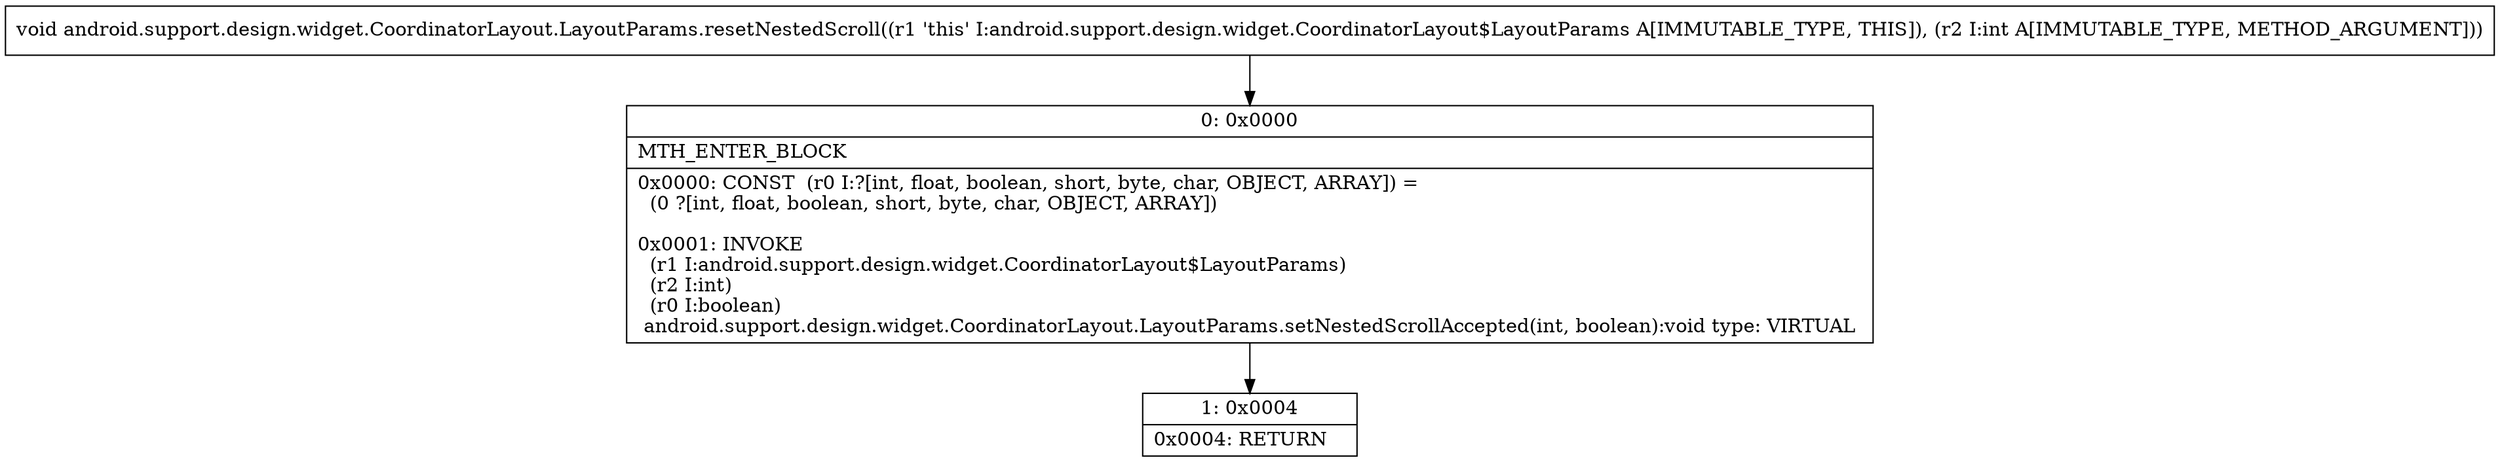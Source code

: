 digraph "CFG forandroid.support.design.widget.CoordinatorLayout.LayoutParams.resetNestedScroll(I)V" {
Node_0 [shape=record,label="{0\:\ 0x0000|MTH_ENTER_BLOCK\l|0x0000: CONST  (r0 I:?[int, float, boolean, short, byte, char, OBJECT, ARRAY]) = \l  (0 ?[int, float, boolean, short, byte, char, OBJECT, ARRAY])\l \l0x0001: INVOKE  \l  (r1 I:android.support.design.widget.CoordinatorLayout$LayoutParams)\l  (r2 I:int)\l  (r0 I:boolean)\l android.support.design.widget.CoordinatorLayout.LayoutParams.setNestedScrollAccepted(int, boolean):void type: VIRTUAL \l}"];
Node_1 [shape=record,label="{1\:\ 0x0004|0x0004: RETURN   \l}"];
MethodNode[shape=record,label="{void android.support.design.widget.CoordinatorLayout.LayoutParams.resetNestedScroll((r1 'this' I:android.support.design.widget.CoordinatorLayout$LayoutParams A[IMMUTABLE_TYPE, THIS]), (r2 I:int A[IMMUTABLE_TYPE, METHOD_ARGUMENT])) }"];
MethodNode -> Node_0;
Node_0 -> Node_1;
}

